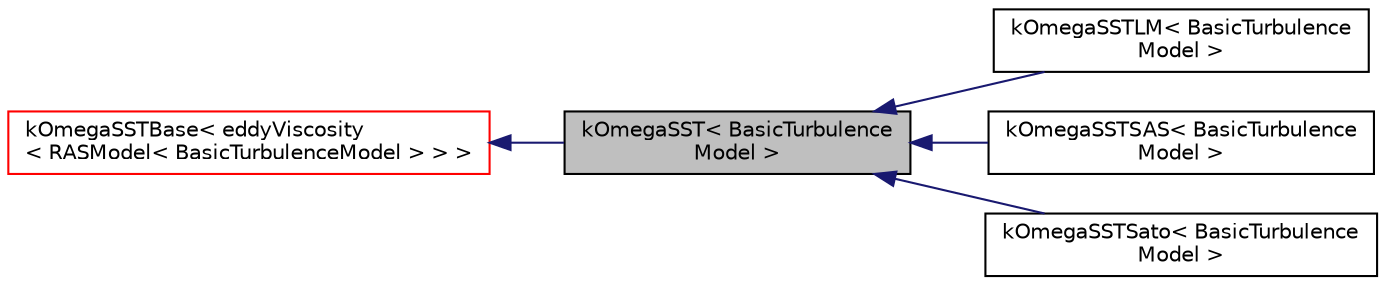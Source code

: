 digraph "kOmegaSST&lt; BasicTurbulenceModel &gt;"
{
  bgcolor="transparent";
  edge [fontname="Helvetica",fontsize="10",labelfontname="Helvetica",labelfontsize="10"];
  node [fontname="Helvetica",fontsize="10",shape=record];
  rankdir="LR";
  Node1 [label="kOmegaSST\< BasicTurbulence\lModel \>",height=0.2,width=0.4,color="black", fillcolor="grey75", style="filled" fontcolor="black"];
  Node2 -> Node1 [dir="back",color="midnightblue",fontsize="10",style="solid",fontname="Helvetica"];
  Node2 [label="kOmegaSSTBase\< eddyViscosity\l\< RASModel\< BasicTurbulenceModel \> \> \>",height=0.2,width=0.4,color="red",URL="$classFoam_1_1kOmegaSSTBase.html"];
  Node1 -> Node3 [dir="back",color="midnightblue",fontsize="10",style="solid",fontname="Helvetica"];
  Node3 [label="kOmegaSSTLM\< BasicTurbulence\lModel \>",height=0.2,width=0.4,color="black",URL="$classFoam_1_1RASModels_1_1kOmegaSSTLM.html",tooltip="Langtry-Menter 4-equation transitional SST model based on the k-omega-SST RAS model. "];
  Node1 -> Node4 [dir="back",color="midnightblue",fontsize="10",style="solid",fontname="Helvetica"];
  Node4 [label="kOmegaSSTSAS\< BasicTurbulence\lModel \>",height=0.2,width=0.4,color="black",URL="$classFoam_1_1RASModels_1_1kOmegaSSTSAS.html",tooltip="Scale-adaptive URAS model based on the k-omega-SST RAS model. "];
  Node1 -> Node5 [dir="back",color="midnightblue",fontsize="10",style="solid",fontname="Helvetica"];
  Node5 [label="kOmegaSSTSato\< BasicTurbulence\lModel \>",height=0.2,width=0.4,color="black",URL="$classFoam_1_1RASModels_1_1kOmegaSSTSato.html",tooltip="Implementation of the k-omega-SST turbulence model for dispersed bubbly flows with Sato (1981) bubble..."];
}
